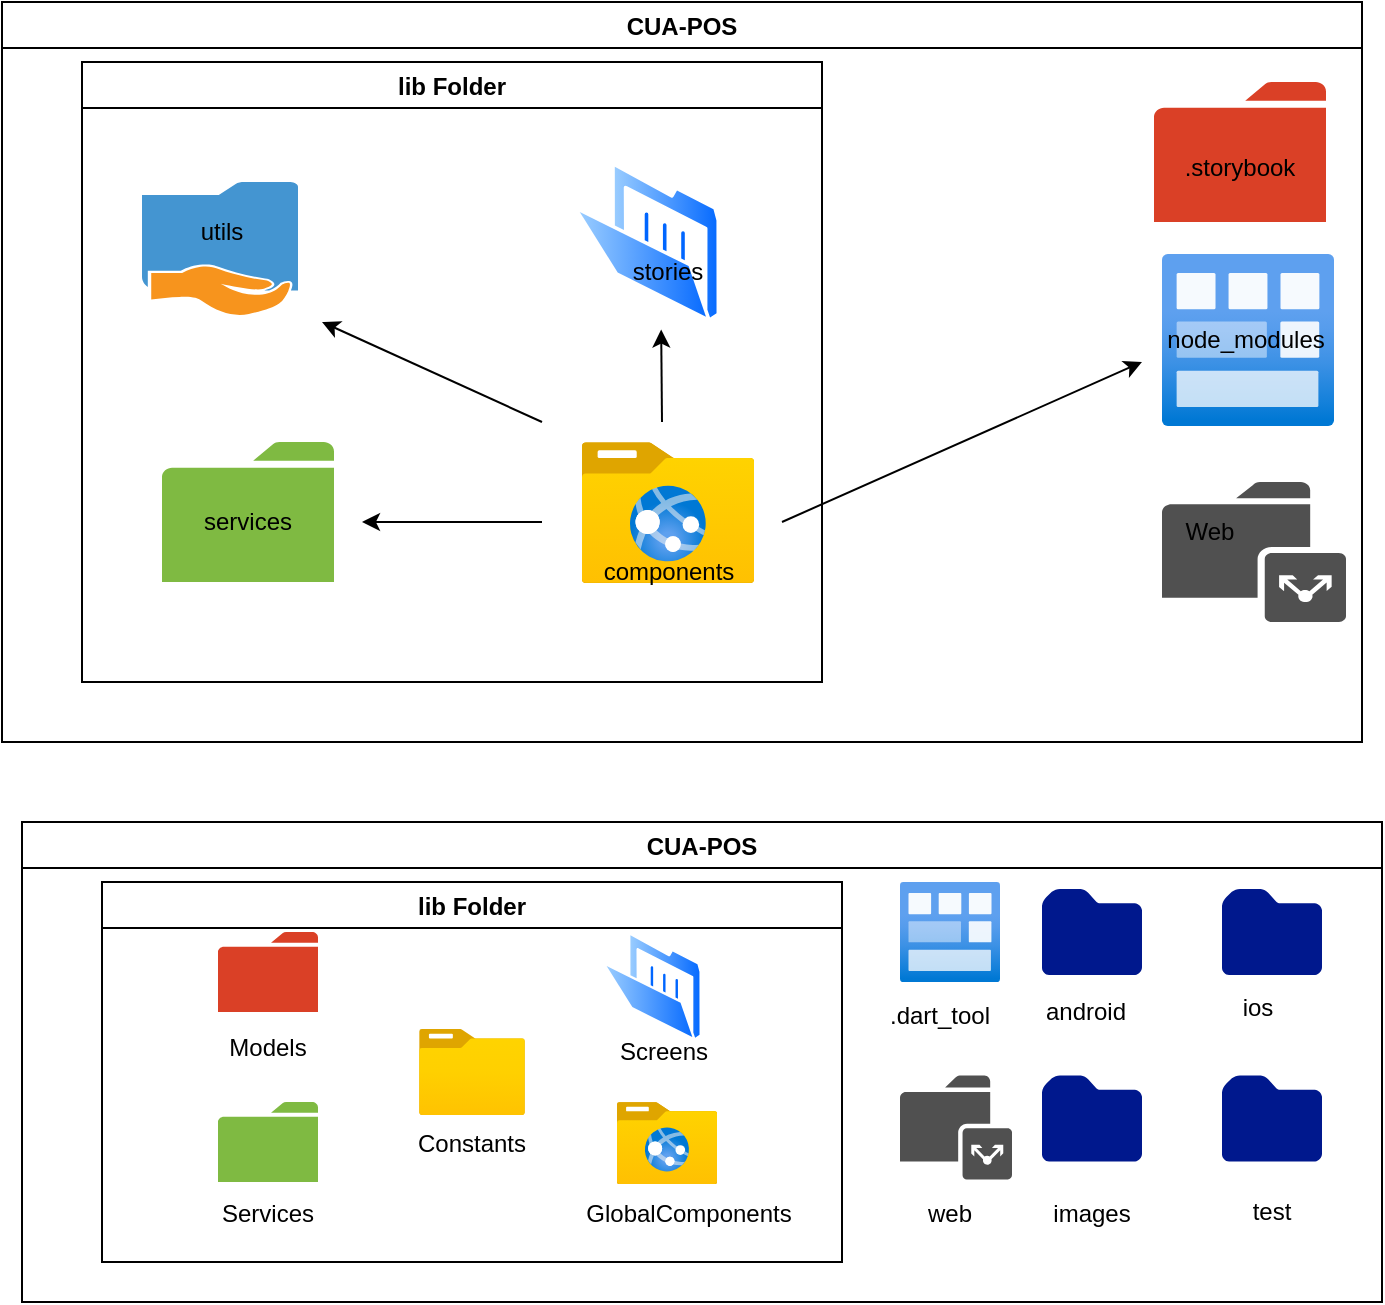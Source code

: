 <mxfile version="15.2.9" type="github">
  <diagram id="DyeA0R5ESNiD44GaK_AN" name="Page-1">
    <mxGraphModel dx="1038" dy="579" grid="1" gridSize="10" guides="1" tooltips="1" connect="1" arrows="1" fold="1" page="1" pageScale="1" pageWidth="827" pageHeight="1169" math="0" shadow="0">
      <root>
        <mxCell id="0" />
        <mxCell id="1" parent="0" />
        <mxCell id="xJInYHNCrXJ5tW3enrJM-37" value="CUA-POS" style="swimlane;" parent="1" vertex="1">
          <mxGeometry x="30" y="120" width="680" height="370" as="geometry" />
        </mxCell>
        <mxCell id="xJInYHNCrXJ5tW3enrJM-45" value="" style="pointerEvents=1;shadow=0;dashed=0;html=1;strokeColor=none;fillColor=#505050;labelPosition=center;verticalLabelPosition=bottom;verticalAlign=top;outlineConnect=0;align=center;shape=mxgraph.office.concepts.folder_public;" parent="xJInYHNCrXJ5tW3enrJM-37" vertex="1">
          <mxGeometry x="580" y="240" width="92" height="70" as="geometry" />
        </mxCell>
        <mxCell id="xJInYHNCrXJ5tW3enrJM-46" value="" style="aspect=fixed;html=1;points=[];align=center;image;fontSize=12;image=img/lib/azure2/general/Module.svg;" parent="xJInYHNCrXJ5tW3enrJM-37" vertex="1">
          <mxGeometry x="580" y="126" width="86" height="86" as="geometry" />
        </mxCell>
        <mxCell id="xJInYHNCrXJ5tW3enrJM-48" value="node_modules&lt;br&gt;" style="text;html=1;strokeColor=none;fillColor=none;align=center;verticalAlign=middle;whiteSpace=wrap;rounded=0;" parent="xJInYHNCrXJ5tW3enrJM-37" vertex="1">
          <mxGeometry x="602" y="159" width="40" height="20" as="geometry" />
        </mxCell>
        <mxCell id="xJInYHNCrXJ5tW3enrJM-49" value="Web" style="text;html=1;strokeColor=none;fillColor=none;align=center;verticalAlign=middle;whiteSpace=wrap;rounded=0;" parent="xJInYHNCrXJ5tW3enrJM-37" vertex="1">
          <mxGeometry x="584" y="255" width="40" height="20" as="geometry" />
        </mxCell>
        <mxCell id="xJInYHNCrXJ5tW3enrJM-53" value="lib Folder" style="swimlane;" parent="xJInYHNCrXJ5tW3enrJM-37" vertex="1">
          <mxGeometry x="40" y="30" width="370" height="310" as="geometry" />
        </mxCell>
        <mxCell id="xJInYHNCrXJ5tW3enrJM-54" value="" style="aspect=fixed;html=1;points=[];align=center;image;fontSize=12;image=img/lib/azure2/general/Folder_Website.svg;" parent="xJInYHNCrXJ5tW3enrJM-53" vertex="1">
          <mxGeometry x="250" y="190" width="86" height="70.82" as="geometry" />
        </mxCell>
        <mxCell id="xJInYHNCrXJ5tW3enrJM-55" value="" style="aspect=fixed;perimeter=ellipsePerimeter;html=1;align=center;shadow=0;dashed=0;spacingTop=3;image;image=img/lib/active_directory/folder_open.svg;" parent="xJInYHNCrXJ5tW3enrJM-53" vertex="1">
          <mxGeometry x="245.5" y="50" width="73.6" height="80" as="geometry" />
        </mxCell>
        <mxCell id="xJInYHNCrXJ5tW3enrJM-56" value="" style="pointerEvents=1;shadow=0;dashed=0;html=1;strokeColor=none;labelPosition=center;verticalLabelPosition=bottom;verticalAlign=top;outlineConnect=0;align=center;shape=mxgraph.office.concepts.folder;fillColor=#7FBA42;" parent="xJInYHNCrXJ5tW3enrJM-53" vertex="1">
          <mxGeometry x="40" y="190" width="86" height="70" as="geometry" />
        </mxCell>
        <mxCell id="xJInYHNCrXJ5tW3enrJM-61" value="stories&lt;br&gt;" style="text;html=1;strokeColor=none;fillColor=none;align=center;verticalAlign=middle;whiteSpace=wrap;rounded=0;" parent="xJInYHNCrXJ5tW3enrJM-53" vertex="1">
          <mxGeometry x="270.25" y="95" width="45.5" height="20" as="geometry" />
        </mxCell>
        <mxCell id="xJInYHNCrXJ5tW3enrJM-68" value="components" style="text;html=1;strokeColor=none;fillColor=none;align=center;verticalAlign=middle;whiteSpace=wrap;rounded=0;" parent="xJInYHNCrXJ5tW3enrJM-53" vertex="1">
          <mxGeometry x="257.5" y="240" width="71" height="30" as="geometry" />
        </mxCell>
        <mxCell id="xJInYHNCrXJ5tW3enrJM-69" value="services" style="text;html=1;strokeColor=none;fillColor=none;align=center;verticalAlign=middle;whiteSpace=wrap;rounded=0;" parent="xJInYHNCrXJ5tW3enrJM-53" vertex="1">
          <mxGeometry x="63" y="220" width="40" height="20" as="geometry" />
        </mxCell>
        <mxCell id="xJInYHNCrXJ5tW3enrJM-63" value="" style="pointerEvents=1;shadow=0;dashed=0;html=1;strokeColor=none;labelPosition=center;verticalLabelPosition=bottom;verticalAlign=top;outlineConnect=0;align=center;shape=mxgraph.office.concepts.folder;fillColor=#DA4026;" parent="xJInYHNCrXJ5tW3enrJM-37" vertex="1">
          <mxGeometry x="576" y="40" width="86" height="70" as="geometry" />
        </mxCell>
        <mxCell id="xJInYHNCrXJ5tW3enrJM-64" value=".storybook" style="text;html=1;strokeColor=none;fillColor=none;align=center;verticalAlign=middle;whiteSpace=wrap;rounded=0;" parent="xJInYHNCrXJ5tW3enrJM-37" vertex="1">
          <mxGeometry x="576" y="70" width="86" height="25" as="geometry" />
        </mxCell>
        <mxCell id="xJInYHNCrXJ5tW3enrJM-66" value="" style="shadow=0;dashed=0;html=1;strokeColor=none;fillColor=#4495D1;labelPosition=center;verticalLabelPosition=bottom;verticalAlign=top;align=center;outlineConnect=0;shape=mxgraph.veeam.shared_folder;" parent="1" vertex="1">
          <mxGeometry x="100" y="210" width="78" height="67" as="geometry" />
        </mxCell>
        <mxCell id="xJInYHNCrXJ5tW3enrJM-67" value="utils" style="text;html=1;strokeColor=none;fillColor=none;align=center;verticalAlign=middle;whiteSpace=wrap;rounded=0;" parent="1" vertex="1">
          <mxGeometry x="120" y="225" width="40" height="20" as="geometry" />
        </mxCell>
        <mxCell id="xJInYHNCrXJ5tW3enrJM-70" value="" style="endArrow=classic;html=1;" parent="1" edge="1">
          <mxGeometry width="50" height="50" relative="1" as="geometry">
            <mxPoint x="420" y="380" as="sourcePoint" />
            <mxPoint x="600" y="300" as="targetPoint" />
          </mxGeometry>
        </mxCell>
        <mxCell id="xJInYHNCrXJ5tW3enrJM-71" value="" style="endArrow=classic;html=1;" parent="1" edge="1">
          <mxGeometry width="50" height="50" relative="1" as="geometry">
            <mxPoint x="300" y="380" as="sourcePoint" />
            <mxPoint x="210" y="380" as="targetPoint" />
          </mxGeometry>
        </mxCell>
        <mxCell id="xJInYHNCrXJ5tW3enrJM-72" value="" style="endArrow=classic;html=1;entryX=0.599;entryY=1.047;entryDx=0;entryDy=0;entryPerimeter=0;" parent="1" target="xJInYHNCrXJ5tW3enrJM-55" edge="1">
          <mxGeometry width="50" height="50" relative="1" as="geometry">
            <mxPoint x="360" y="330" as="sourcePoint" />
            <mxPoint x="440" y="310" as="targetPoint" />
          </mxGeometry>
        </mxCell>
        <mxCell id="xJInYHNCrXJ5tW3enrJM-73" value="" style="endArrow=classic;html=1;" parent="1" edge="1">
          <mxGeometry width="50" height="50" relative="1" as="geometry">
            <mxPoint x="300" y="330" as="sourcePoint" />
            <mxPoint x="190" y="280" as="targetPoint" />
          </mxGeometry>
        </mxCell>
        <mxCell id="uB6rvjcDTFnmyKAKuDYr-1" value="CUA-POS" style="swimlane;" vertex="1" parent="1">
          <mxGeometry x="40" y="530" width="680" height="240" as="geometry" />
        </mxCell>
        <mxCell id="uB6rvjcDTFnmyKAKuDYr-2" value="" style="pointerEvents=1;shadow=0;dashed=0;html=1;strokeColor=none;fillColor=#505050;labelPosition=center;verticalLabelPosition=bottom;verticalAlign=top;outlineConnect=0;align=center;shape=mxgraph.office.concepts.folder_public;" vertex="1" parent="uB6rvjcDTFnmyKAKuDYr-1">
          <mxGeometry x="439" y="126.75" width="56" height="52" as="geometry" />
        </mxCell>
        <mxCell id="uB6rvjcDTFnmyKAKuDYr-3" value="" style="aspect=fixed;html=1;points=[];align=center;image;fontSize=12;image=img/lib/azure2/general/Module.svg;" vertex="1" parent="uB6rvjcDTFnmyKAKuDYr-1">
          <mxGeometry x="439" y="30" width="50" height="50" as="geometry" />
        </mxCell>
        <mxCell id="uB6rvjcDTFnmyKAKuDYr-4" value=".dart_tool" style="text;html=1;strokeColor=none;fillColor=none;align=center;verticalAlign=middle;whiteSpace=wrap;rounded=0;" vertex="1" parent="uB6rvjcDTFnmyKAKuDYr-1">
          <mxGeometry x="439" y="87.25" width="40" height="20" as="geometry" />
        </mxCell>
        <mxCell id="uB6rvjcDTFnmyKAKuDYr-5" value="web" style="text;html=1;strokeColor=none;fillColor=none;align=center;verticalAlign=middle;whiteSpace=wrap;rounded=0;" vertex="1" parent="uB6rvjcDTFnmyKAKuDYr-1">
          <mxGeometry x="444" y="185.75" width="40" height="20" as="geometry" />
        </mxCell>
        <mxCell id="uB6rvjcDTFnmyKAKuDYr-6" value="lib Folder" style="swimlane;" vertex="1" parent="uB6rvjcDTFnmyKAKuDYr-1">
          <mxGeometry x="40" y="30" width="370" height="190" as="geometry" />
        </mxCell>
        <mxCell id="uB6rvjcDTFnmyKAKuDYr-7" value="" style="aspect=fixed;html=1;points=[];align=center;image;fontSize=12;image=img/lib/azure2/general/Folder_Website.svg;" vertex="1" parent="uB6rvjcDTFnmyKAKuDYr-6">
          <mxGeometry x="257.5" y="110" width="50" height="41.17" as="geometry" />
        </mxCell>
        <mxCell id="uB6rvjcDTFnmyKAKuDYr-8" value="" style="aspect=fixed;perimeter=ellipsePerimeter;html=1;align=center;shadow=0;dashed=0;spacingTop=3;image;image=img/lib/active_directory/folder_open.svg;" vertex="1" parent="uB6rvjcDTFnmyKAKuDYr-6">
          <mxGeometry x="250" y="25" width="50" height="54.36" as="geometry" />
        </mxCell>
        <mxCell id="uB6rvjcDTFnmyKAKuDYr-9" value="" style="pointerEvents=1;shadow=0;dashed=0;html=1;strokeColor=none;labelPosition=center;verticalLabelPosition=bottom;verticalAlign=top;outlineConnect=0;align=center;shape=mxgraph.office.concepts.folder;fillColor=#7FBA42;" vertex="1" parent="uB6rvjcDTFnmyKAKuDYr-6">
          <mxGeometry x="58" y="110" width="50" height="40" as="geometry" />
        </mxCell>
        <mxCell id="uB6rvjcDTFnmyKAKuDYr-10" value="Screens" style="text;html=1;strokeColor=none;fillColor=none;align=center;verticalAlign=middle;whiteSpace=wrap;rounded=0;" vertex="1" parent="uB6rvjcDTFnmyKAKuDYr-6">
          <mxGeometry x="257.5" y="75" width="45.5" height="20" as="geometry" />
        </mxCell>
        <mxCell id="uB6rvjcDTFnmyKAKuDYr-11" value="GlobalComponents" style="text;html=1;strokeColor=none;fillColor=none;align=center;verticalAlign=middle;whiteSpace=wrap;rounded=0;" vertex="1" parent="uB6rvjcDTFnmyKAKuDYr-6">
          <mxGeometry x="257.5" y="151.17" width="71" height="30" as="geometry" />
        </mxCell>
        <mxCell id="uB6rvjcDTFnmyKAKuDYr-12" value="Services" style="text;html=1;strokeColor=none;fillColor=none;align=center;verticalAlign=middle;whiteSpace=wrap;rounded=0;" vertex="1" parent="uB6rvjcDTFnmyKAKuDYr-6">
          <mxGeometry x="63" y="156.17" width="40" height="20" as="geometry" />
        </mxCell>
        <mxCell id="uB6rvjcDTFnmyKAKuDYr-13" value="" style="pointerEvents=1;shadow=0;dashed=0;html=1;strokeColor=none;labelPosition=center;verticalLabelPosition=bottom;verticalAlign=top;outlineConnect=0;align=center;shape=mxgraph.office.concepts.folder;fillColor=#DA4026;" vertex="1" parent="uB6rvjcDTFnmyKAKuDYr-6">
          <mxGeometry x="58" y="25" width="50" height="40" as="geometry" />
        </mxCell>
        <mxCell id="uB6rvjcDTFnmyKAKuDYr-30" value="Models" style="text;html=1;strokeColor=none;fillColor=none;align=center;verticalAlign=middle;whiteSpace=wrap;rounded=0;" vertex="1" parent="uB6rvjcDTFnmyKAKuDYr-6">
          <mxGeometry x="40" y="70" width="86" height="25" as="geometry" />
        </mxCell>
        <mxCell id="uB6rvjcDTFnmyKAKuDYr-36" value="" style="aspect=fixed;html=1;points=[];align=center;image;fontSize=12;image=img/lib/azure2/general/Folder_Blank.svg;" vertex="1" parent="uB6rvjcDTFnmyKAKuDYr-6">
          <mxGeometry x="158.51" y="73.5" width="52.98" height="43" as="geometry" />
        </mxCell>
        <mxCell id="uB6rvjcDTFnmyKAKuDYr-37" value="Constants" style="text;html=1;strokeColor=none;fillColor=none;align=center;verticalAlign=middle;whiteSpace=wrap;rounded=0;" vertex="1" parent="uB6rvjcDTFnmyKAKuDYr-6">
          <mxGeometry x="165" y="120.59" width="40" height="20" as="geometry" />
        </mxCell>
        <mxCell id="uB6rvjcDTFnmyKAKuDYr-15" value="" style="sketch=0;aspect=fixed;pointerEvents=1;shadow=0;dashed=0;html=1;strokeColor=none;labelPosition=center;verticalLabelPosition=bottom;verticalAlign=top;align=center;fillColor=#00188D;shape=mxgraph.mscae.enterprise.folder" vertex="1" parent="uB6rvjcDTFnmyKAKuDYr-1">
          <mxGeometry x="510" y="33.5" width="50" height="43" as="geometry" />
        </mxCell>
        <mxCell id="uB6rvjcDTFnmyKAKuDYr-16" value="" style="sketch=0;aspect=fixed;pointerEvents=1;shadow=0;dashed=0;html=1;strokeColor=none;labelPosition=center;verticalLabelPosition=bottom;verticalAlign=top;align=center;fillColor=#00188D;shape=mxgraph.mscae.enterprise.folder" vertex="1" parent="uB6rvjcDTFnmyKAKuDYr-1">
          <mxGeometry x="600" y="33.5" width="50" height="43" as="geometry" />
        </mxCell>
        <mxCell id="uB6rvjcDTFnmyKAKuDYr-17" value="" style="sketch=0;aspect=fixed;pointerEvents=1;shadow=0;dashed=0;html=1;strokeColor=none;labelPosition=center;verticalLabelPosition=bottom;verticalAlign=top;align=center;fillColor=#00188D;shape=mxgraph.mscae.enterprise.folder" vertex="1" parent="uB6rvjcDTFnmyKAKuDYr-1">
          <mxGeometry x="510" y="126.75" width="50" height="43" as="geometry" />
        </mxCell>
        <mxCell id="uB6rvjcDTFnmyKAKuDYr-18" value="" style="sketch=0;aspect=fixed;pointerEvents=1;shadow=0;dashed=0;html=1;strokeColor=none;labelPosition=center;verticalLabelPosition=bottom;verticalAlign=top;align=center;fillColor=#00188D;shape=mxgraph.mscae.enterprise.folder" vertex="1" parent="uB6rvjcDTFnmyKAKuDYr-1">
          <mxGeometry x="600" y="126.75" width="50" height="43" as="geometry" />
        </mxCell>
        <mxCell id="uB6rvjcDTFnmyKAKuDYr-26" value="images" style="text;html=1;strokeColor=none;fillColor=none;align=center;verticalAlign=middle;whiteSpace=wrap;rounded=0;" vertex="1" parent="uB6rvjcDTFnmyKAKuDYr-1">
          <mxGeometry x="515" y="185.75" width="40" height="20" as="geometry" />
        </mxCell>
        <mxCell id="uB6rvjcDTFnmyKAKuDYr-28" value="test" style="text;html=1;strokeColor=none;fillColor=none;align=center;verticalAlign=middle;whiteSpace=wrap;rounded=0;" vertex="1" parent="uB6rvjcDTFnmyKAKuDYr-1">
          <mxGeometry x="605" y="185" width="40" height="20.75" as="geometry" />
        </mxCell>
        <mxCell id="uB6rvjcDTFnmyKAKuDYr-20" value="ios" style="text;html=1;strokeColor=none;fillColor=none;align=center;verticalAlign=middle;whiteSpace=wrap;rounded=0;" vertex="1" parent="uB6rvjcDTFnmyKAKuDYr-1">
          <mxGeometry x="575" y="80" width="86" height="25" as="geometry" />
        </mxCell>
        <mxCell id="uB6rvjcDTFnmyKAKuDYr-19" value="android" style="text;html=1;strokeColor=none;fillColor=none;align=center;verticalAlign=middle;whiteSpace=wrap;rounded=0;" vertex="1" parent="uB6rvjcDTFnmyKAKuDYr-1">
          <mxGeometry x="489" y="82.25" width="86" height="25" as="geometry" />
        </mxCell>
      </root>
    </mxGraphModel>
  </diagram>
</mxfile>
